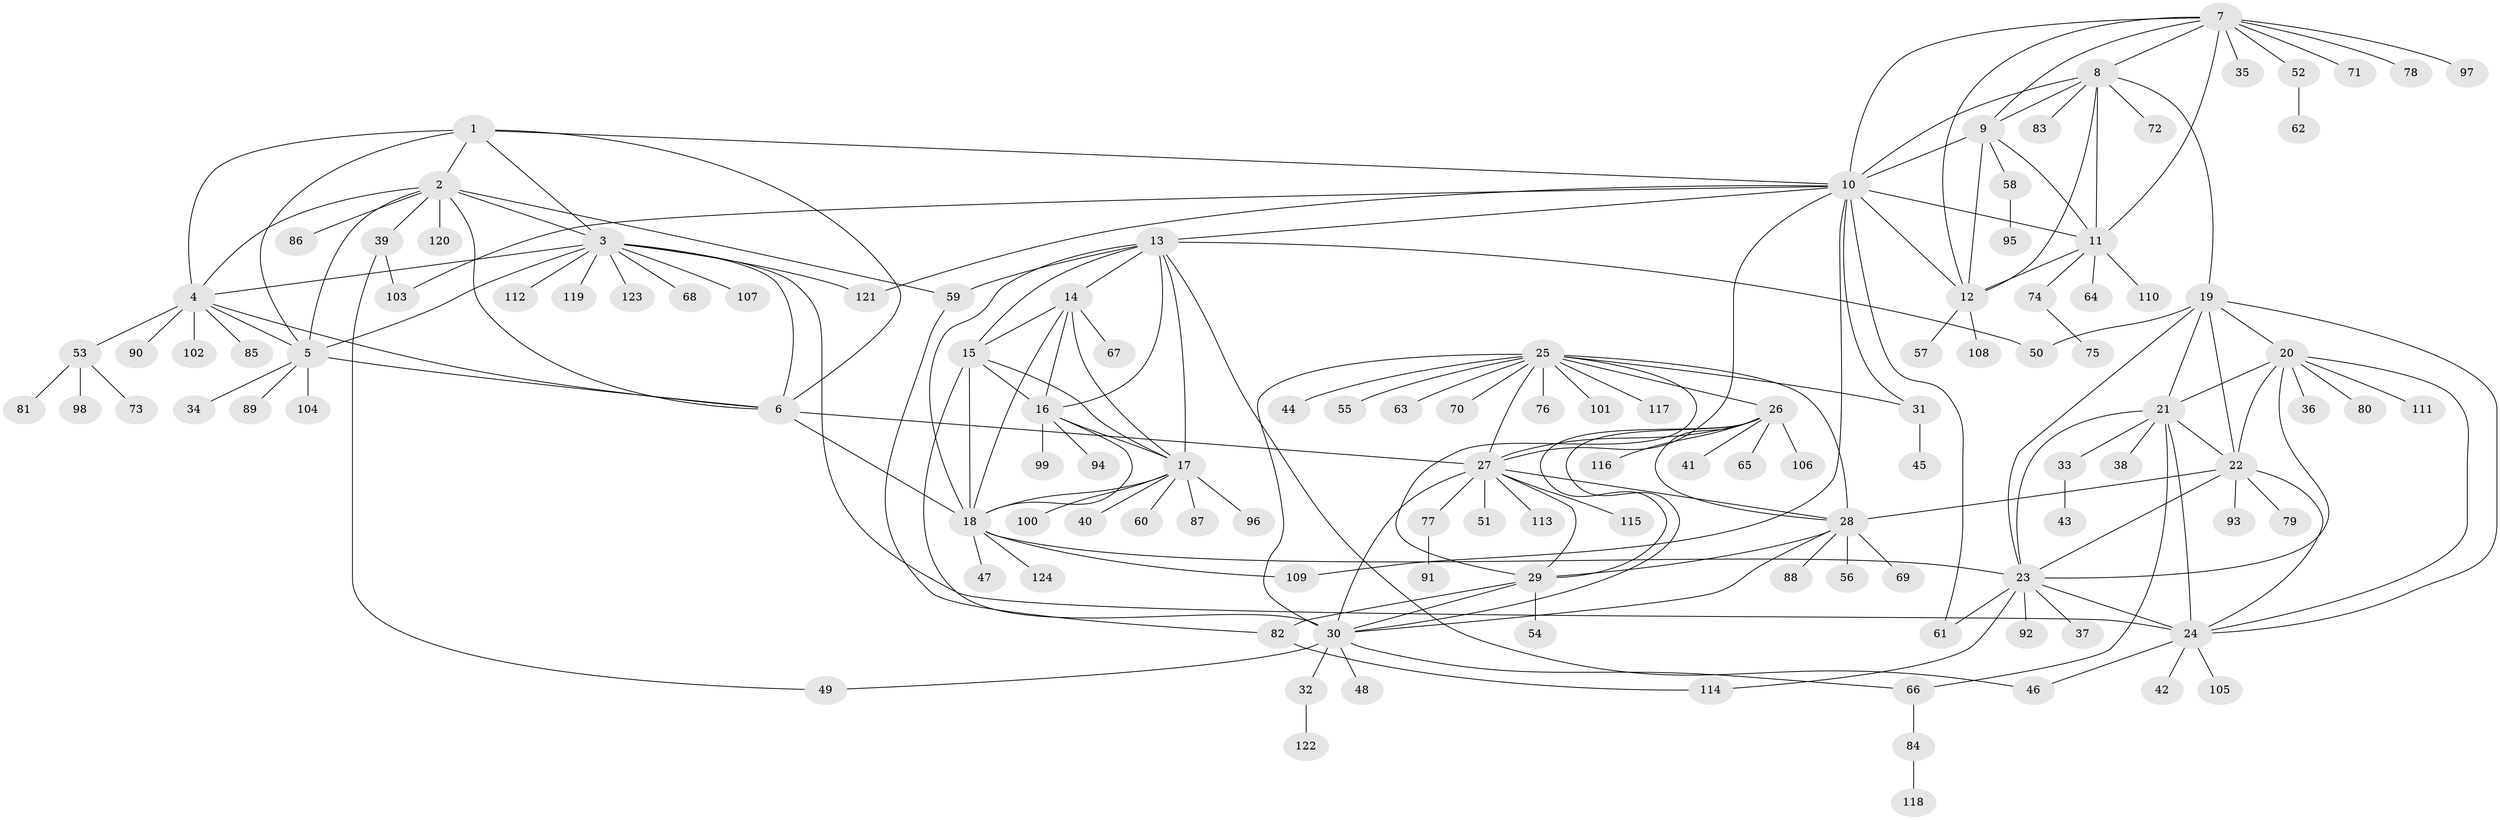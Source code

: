 // coarse degree distribution, {6: 0.046511627906976744, 9: 0.06976744186046512, 12: 0.011627906976744186, 8: 0.023255813953488372, 7: 0.011627906976744186, 10: 0.03488372093023256, 15: 0.011627906976744186, 3: 0.03488372093023256, 5: 0.023255813953488372, 4: 0.023255813953488372, 11: 0.011627906976744186, 1: 0.6046511627906976, 2: 0.09302325581395349}
// Generated by graph-tools (version 1.1) at 2025/19/03/04/25 18:19:54]
// undirected, 124 vertices, 191 edges
graph export_dot {
graph [start="1"]
  node [color=gray90,style=filled];
  1;
  2;
  3;
  4;
  5;
  6;
  7;
  8;
  9;
  10;
  11;
  12;
  13;
  14;
  15;
  16;
  17;
  18;
  19;
  20;
  21;
  22;
  23;
  24;
  25;
  26;
  27;
  28;
  29;
  30;
  31;
  32;
  33;
  34;
  35;
  36;
  37;
  38;
  39;
  40;
  41;
  42;
  43;
  44;
  45;
  46;
  47;
  48;
  49;
  50;
  51;
  52;
  53;
  54;
  55;
  56;
  57;
  58;
  59;
  60;
  61;
  62;
  63;
  64;
  65;
  66;
  67;
  68;
  69;
  70;
  71;
  72;
  73;
  74;
  75;
  76;
  77;
  78;
  79;
  80;
  81;
  82;
  83;
  84;
  85;
  86;
  87;
  88;
  89;
  90;
  91;
  92;
  93;
  94;
  95;
  96;
  97;
  98;
  99;
  100;
  101;
  102;
  103;
  104;
  105;
  106;
  107;
  108;
  109;
  110;
  111;
  112;
  113;
  114;
  115;
  116;
  117;
  118;
  119;
  120;
  121;
  122;
  123;
  124;
  1 -- 2;
  1 -- 3;
  1 -- 4;
  1 -- 5;
  1 -- 6;
  1 -- 10;
  2 -- 3;
  2 -- 4;
  2 -- 5;
  2 -- 6;
  2 -- 39;
  2 -- 59;
  2 -- 86;
  2 -- 120;
  3 -- 4;
  3 -- 5;
  3 -- 6;
  3 -- 24;
  3 -- 68;
  3 -- 107;
  3 -- 112;
  3 -- 119;
  3 -- 121;
  3 -- 123;
  4 -- 5;
  4 -- 6;
  4 -- 53;
  4 -- 85;
  4 -- 90;
  4 -- 102;
  5 -- 6;
  5 -- 34;
  5 -- 89;
  5 -- 104;
  6 -- 18;
  6 -- 27;
  7 -- 8;
  7 -- 9;
  7 -- 10;
  7 -- 11;
  7 -- 12;
  7 -- 35;
  7 -- 52;
  7 -- 71;
  7 -- 78;
  7 -- 97;
  8 -- 9;
  8 -- 10;
  8 -- 11;
  8 -- 12;
  8 -- 19;
  8 -- 72;
  8 -- 83;
  9 -- 10;
  9 -- 11;
  9 -- 12;
  9 -- 58;
  10 -- 11;
  10 -- 12;
  10 -- 13;
  10 -- 27;
  10 -- 31;
  10 -- 61;
  10 -- 103;
  10 -- 109;
  10 -- 121;
  11 -- 12;
  11 -- 64;
  11 -- 74;
  11 -- 110;
  12 -- 57;
  12 -- 108;
  13 -- 14;
  13 -- 15;
  13 -- 16;
  13 -- 17;
  13 -- 18;
  13 -- 46;
  13 -- 50;
  13 -- 59;
  14 -- 15;
  14 -- 16;
  14 -- 17;
  14 -- 18;
  14 -- 67;
  15 -- 16;
  15 -- 17;
  15 -- 18;
  15 -- 30;
  16 -- 17;
  16 -- 18;
  16 -- 94;
  16 -- 99;
  17 -- 18;
  17 -- 40;
  17 -- 60;
  17 -- 87;
  17 -- 96;
  17 -- 100;
  18 -- 23;
  18 -- 47;
  18 -- 109;
  18 -- 124;
  19 -- 20;
  19 -- 21;
  19 -- 22;
  19 -- 23;
  19 -- 24;
  19 -- 50;
  20 -- 21;
  20 -- 22;
  20 -- 23;
  20 -- 24;
  20 -- 36;
  20 -- 80;
  20 -- 111;
  21 -- 22;
  21 -- 23;
  21 -- 24;
  21 -- 33;
  21 -- 38;
  21 -- 66;
  22 -- 23;
  22 -- 24;
  22 -- 28;
  22 -- 79;
  22 -- 93;
  23 -- 24;
  23 -- 37;
  23 -- 61;
  23 -- 92;
  23 -- 114;
  24 -- 42;
  24 -- 46;
  24 -- 105;
  25 -- 26;
  25 -- 27;
  25 -- 28;
  25 -- 29;
  25 -- 30;
  25 -- 31;
  25 -- 44;
  25 -- 55;
  25 -- 63;
  25 -- 70;
  25 -- 76;
  25 -- 101;
  25 -- 117;
  26 -- 27;
  26 -- 28;
  26 -- 29;
  26 -- 30;
  26 -- 41;
  26 -- 65;
  26 -- 106;
  26 -- 116;
  27 -- 28;
  27 -- 29;
  27 -- 30;
  27 -- 51;
  27 -- 77;
  27 -- 113;
  27 -- 115;
  28 -- 29;
  28 -- 30;
  28 -- 56;
  28 -- 69;
  28 -- 88;
  29 -- 30;
  29 -- 54;
  29 -- 82;
  30 -- 32;
  30 -- 48;
  30 -- 49;
  30 -- 66;
  31 -- 45;
  32 -- 122;
  33 -- 43;
  39 -- 49;
  39 -- 103;
  52 -- 62;
  53 -- 73;
  53 -- 81;
  53 -- 98;
  58 -- 95;
  59 -- 82;
  66 -- 84;
  74 -- 75;
  77 -- 91;
  82 -- 114;
  84 -- 118;
}
